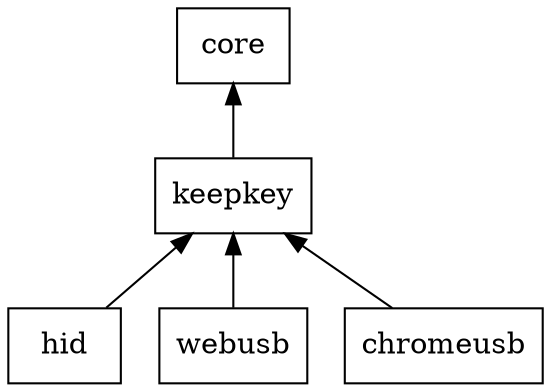 digraph D {
  rankdir = BT;
  Core [shape=box, label="core"];
  KK [shape=box, label="keepkey"];
  KKHid [shape=box, label="hid"];
  KKWebUsb [shape=box, label="webusb"];
  KKChromeUsb [shape=box, label="chromeusb"];

  KKHid -> KK;
  KKWebUsb -> KK;
  KKChromeUsb -> KK;
  KK -> Core;
}
